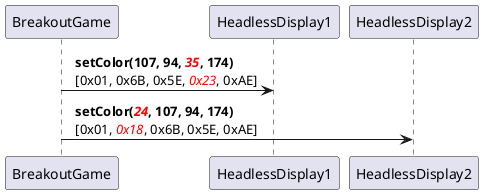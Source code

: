 @startuml
BreakoutGame -> HeadlessDisplay1: <b>  setColor(107, 94, <font color="red"><i>35</i></font>, 174)</b>\n  [0x01, 0x6B, 0x5E, <font color="red"><i>0x23</i></font>, 0xAE]
BreakoutGame -> HeadlessDisplay2: <b>  setColor(<font color="red"><i>24</i></font>, 107, 94, 174)</b>\n  [0x01, <font color="red"><i>0x18</i></font>, 0x6B, 0x5E, 0xAE]
@enduml